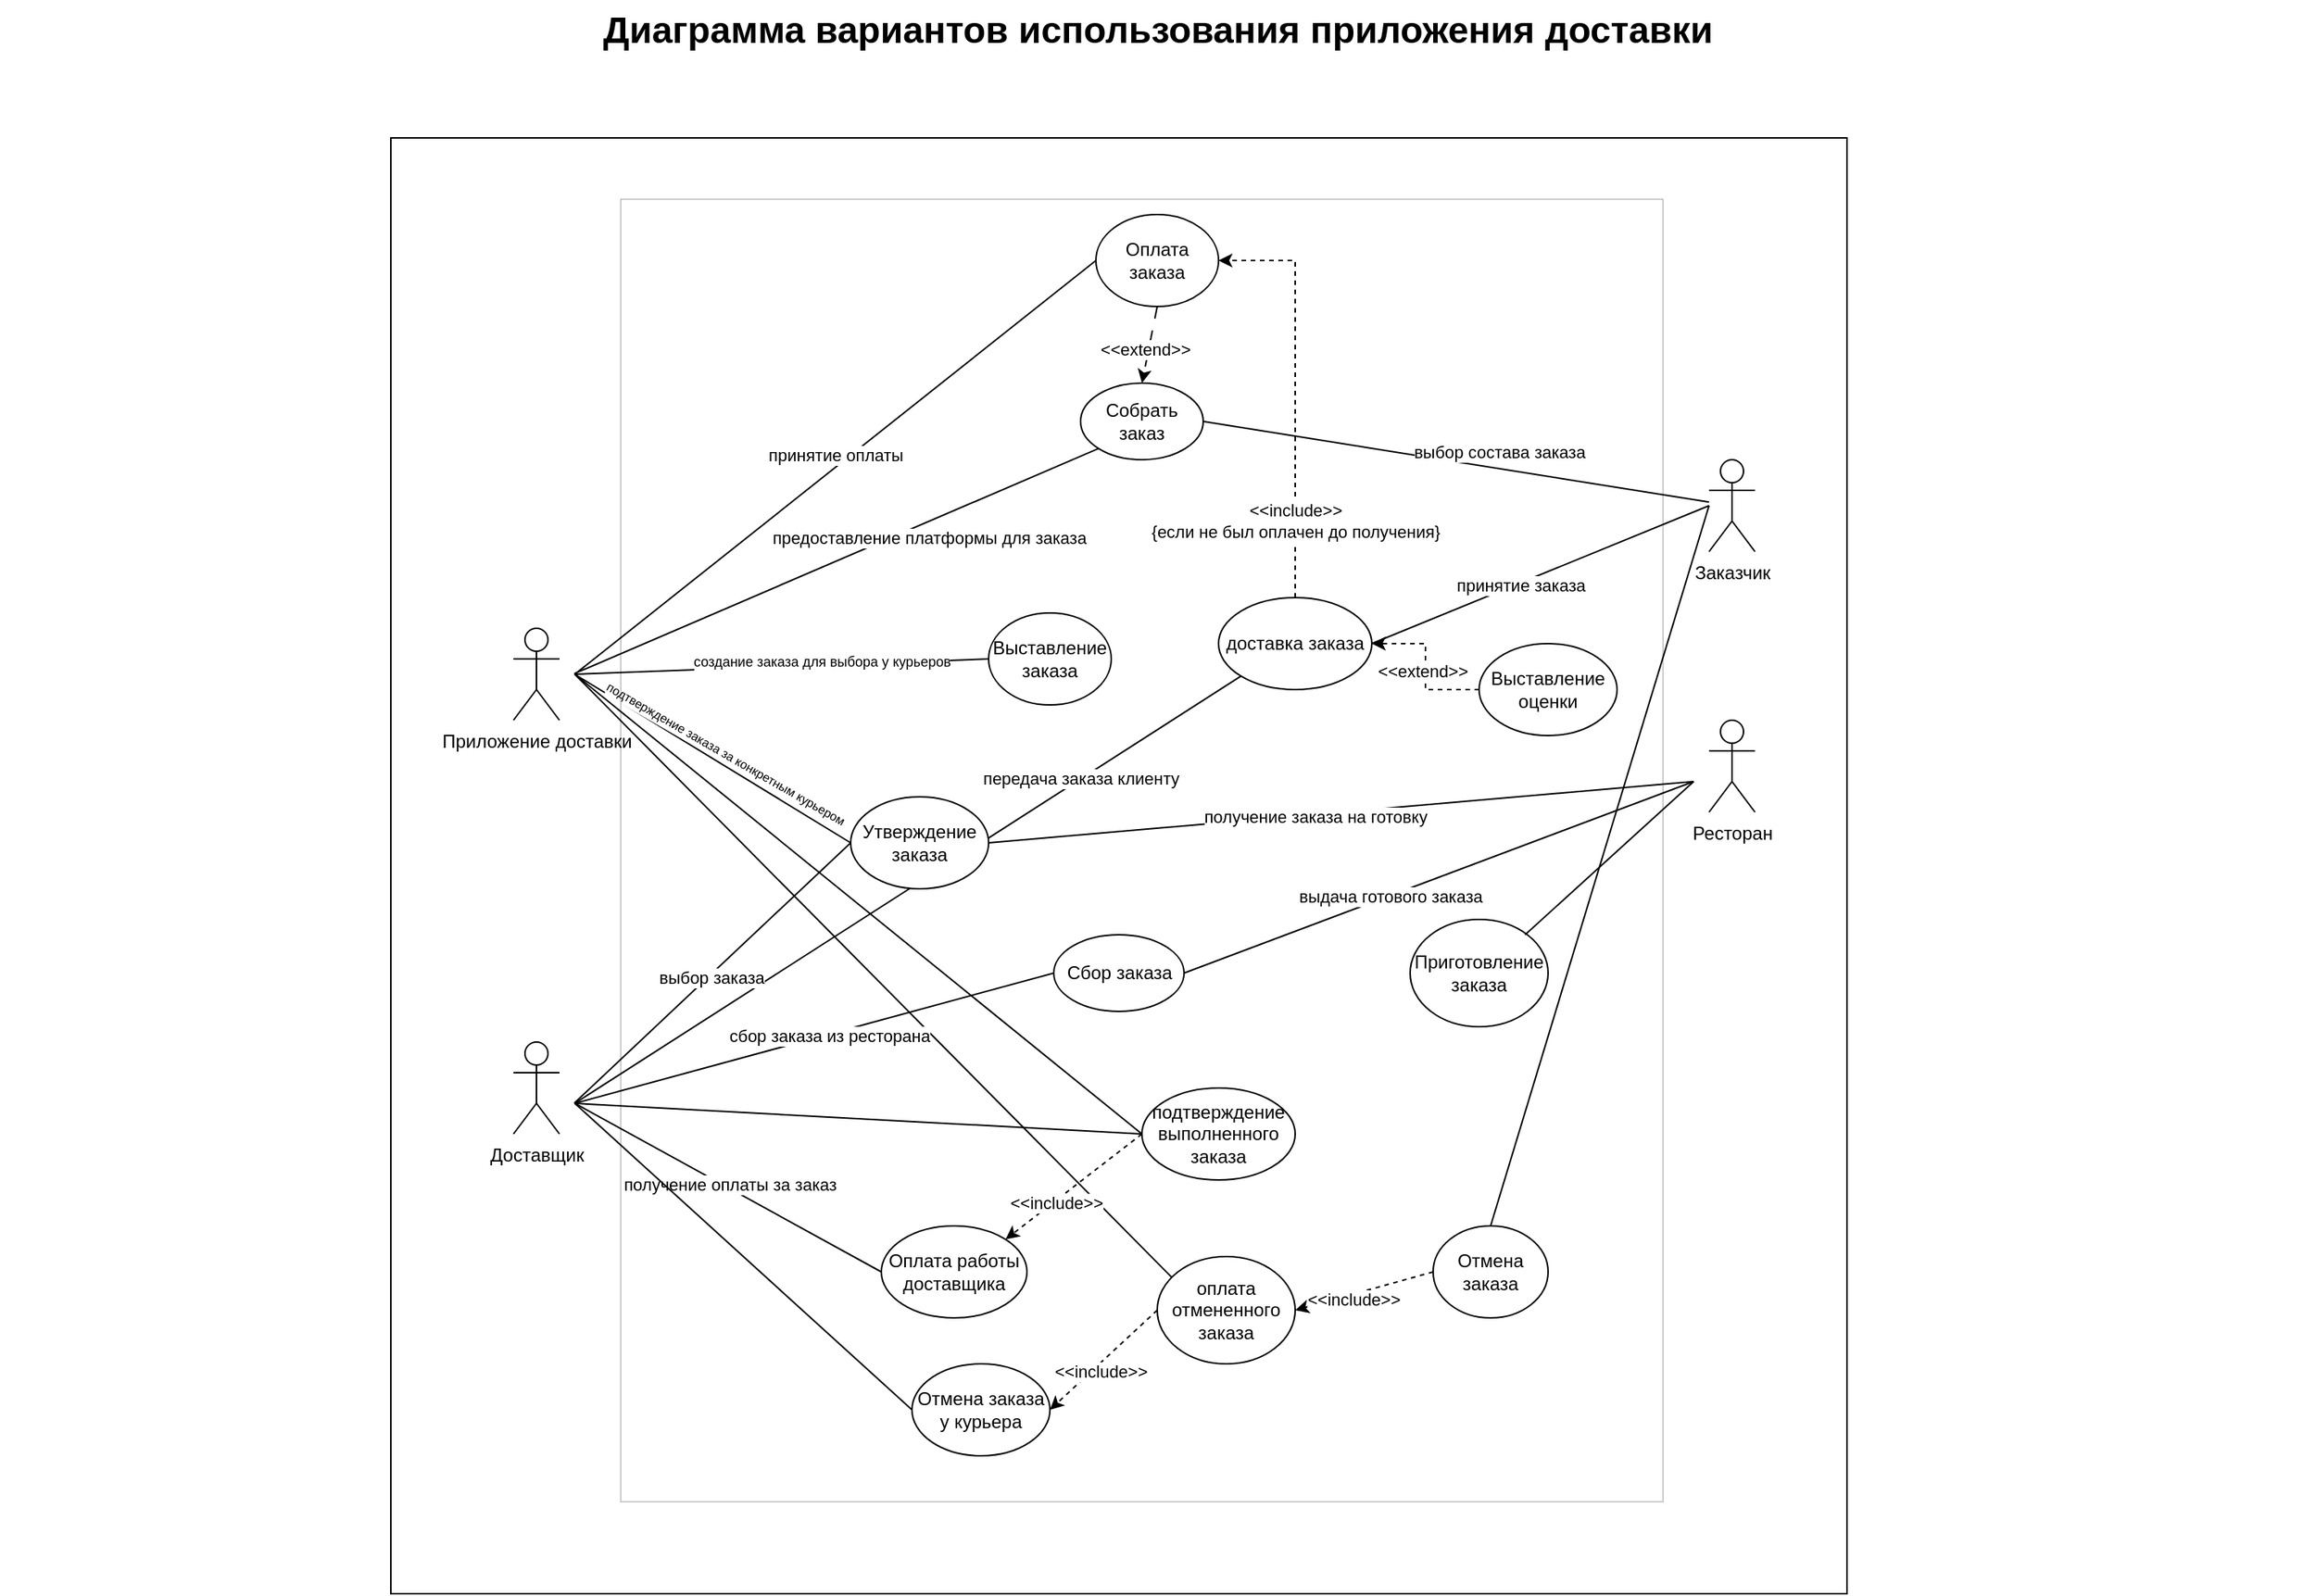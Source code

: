 <mxfile version="24.5.1" type="device">
  <diagram name="Page-1" id="929967ad-93f9-6ef4-fab6-5d389245f69c">
    <mxGraphModel dx="636" dy="435" grid="1" gridSize="10" guides="1" tooltips="1" connect="1" arrows="1" fold="1" page="1" pageScale="1.5" pageWidth="1169" pageHeight="826" background="none" math="0" shadow="0">
      <root>
        <mxCell id="0" style=";html=1;" />
        <mxCell id="1" style=";html=1;" parent="0" />
        <mxCell id="4CAADaE-NXl8xc7BJIIH-15" value="" style="whiteSpace=wrap;html=1;aspect=fixed;" parent="1" vertex="1">
          <mxGeometry x="390" y="210" width="950" height="950" as="geometry" />
        </mxCell>
        <mxCell id="4CAADaE-NXl8xc7BJIIH-97" value="" style="endArrow=none;html=1;rounded=0;entryX=0.164;entryY=0.27;entryDx=0;entryDy=0;entryPerimeter=0;" parent="1" target="4CAADaE-NXl8xc7BJIIH-93" edge="1">
          <mxGeometry width="50" height="50" relative="1" as="geometry">
            <mxPoint x="510" y="560" as="sourcePoint" />
            <mxPoint x="830" y="650" as="targetPoint" />
          </mxGeometry>
        </mxCell>
        <mxCell id="4CAADaE-NXl8xc7BJIIH-75" value="" style="endArrow=none;html=1;rounded=0;entryX=0;entryY=1;entryDx=0;entryDy=0;" parent="1" target="4CAADaE-NXl8xc7BJIIH-68" edge="1">
          <mxGeometry width="50" height="50" relative="1" as="geometry">
            <mxPoint x="510" y="840" as="sourcePoint" />
            <mxPoint x="900" y="670" as="targetPoint" />
          </mxGeometry>
        </mxCell>
        <mxCell id="4CAADaE-NXl8xc7BJIIH-76" value="передача заказа клиенту" style="edgeLabel;html=1;align=center;verticalAlign=middle;resizable=0;points=[];" parent="4CAADaE-NXl8xc7BJIIH-75" vertex="1" connectable="0">
          <mxGeometry x="0.518" y="1" relative="1" as="geometry">
            <mxPoint as="offset" />
          </mxGeometry>
        </mxCell>
        <mxCell id="1672d66443f91eb5-23" value="Диаграмма вариантов использования приложения доставки" style="text;strokeColor=none;fillColor=none;html=1;fontSize=24;fontStyle=1;verticalAlign=middle;align=center;" parent="1" vertex="1">
          <mxGeometry x="135" y="120" width="1510" height="40" as="geometry" />
        </mxCell>
        <mxCell id="4CAADaE-NXl8xc7BJIIH-16" value="Доставщик&lt;div&gt;&lt;br&gt;&lt;/div&gt;" style="shape=umlActor;verticalLabelPosition=bottom;verticalAlign=top;html=1;outlineConnect=0;" parent="1" vertex="1">
          <mxGeometry x="470" y="800" width="30" height="60" as="geometry" />
        </mxCell>
        <mxCell id="4CAADaE-NXl8xc7BJIIH-17" value="Заказчик" style="shape=umlActor;verticalLabelPosition=bottom;verticalAlign=top;html=1;outlineConnect=0;" parent="1" vertex="1">
          <mxGeometry x="1250" y="420" width="30" height="60" as="geometry" />
        </mxCell>
        <mxCell id="4CAADaE-NXl8xc7BJIIH-23" value="Ресторан" style="shape=umlActor;verticalLabelPosition=bottom;verticalAlign=top;html=1;outlineConnect=0;" parent="1" vertex="1">
          <mxGeometry x="1250" y="590" width="30" height="60" as="geometry" />
        </mxCell>
        <mxCell id="4CAADaE-NXl8xc7BJIIH-26" value="Собрать заказ" style="ellipse;whiteSpace=wrap;html=1;" parent="1" vertex="1">
          <mxGeometry x="840" y="370" width="80" height="50" as="geometry" />
        </mxCell>
        <mxCell id="4CAADaE-NXl8xc7BJIIH-27" value="Оплата заказа" style="ellipse;whiteSpace=wrap;html=1;" parent="1" vertex="1">
          <mxGeometry x="850" y="260" width="80" height="60" as="geometry" />
        </mxCell>
        <mxCell id="4CAADaE-NXl8xc7BJIIH-28" value="Приложение доставки" style="shape=umlActor;verticalLabelPosition=bottom;verticalAlign=top;html=1;outlineConnect=0;" parent="1" vertex="1">
          <mxGeometry x="470" y="530" width="30" height="60" as="geometry" />
        </mxCell>
        <mxCell id="4CAADaE-NXl8xc7BJIIH-31" value="Приготовление заказа" style="ellipse;whiteSpace=wrap;html=1;" parent="1" vertex="1">
          <mxGeometry x="1055" y="720" width="90" height="70" as="geometry" />
        </mxCell>
        <mxCell id="4CAADaE-NXl8xc7BJIIH-32" value="Утверждение заказа" style="ellipse;whiteSpace=wrap;html=1;" parent="1" vertex="1">
          <mxGeometry x="690" y="640" width="90" height="60" as="geometry" />
        </mxCell>
        <mxCell id="4CAADaE-NXl8xc7BJIIH-33" value="Сбор заказа" style="ellipse;whiteSpace=wrap;html=1;" parent="1" vertex="1">
          <mxGeometry x="822.5" y="730" width="85" height="50" as="geometry" />
        </mxCell>
        <mxCell id="4CAADaE-NXl8xc7BJIIH-88" style="rounded=0;orthogonalLoop=1;jettySize=auto;html=1;exitX=0;exitY=0.5;exitDx=0;exitDy=0;endArrow=none;endFill=0;" parent="1" source="4CAADaE-NXl8xc7BJIIH-34" edge="1">
          <mxGeometry relative="1" as="geometry">
            <mxPoint x="510" y="840.0" as="targetPoint" />
          </mxGeometry>
        </mxCell>
        <mxCell id="4CAADaE-NXl8xc7BJIIH-89" value="получение оплаты за заказ" style="edgeLabel;html=1;align=center;verticalAlign=middle;resizable=0;points=[];" parent="4CAADaE-NXl8xc7BJIIH-88" vertex="1" connectable="0">
          <mxGeometry x="0.003" y="-2" relative="1" as="geometry">
            <mxPoint as="offset" />
          </mxGeometry>
        </mxCell>
        <mxCell id="4CAADaE-NXl8xc7BJIIH-34" value="Оплата работы доставщика" style="ellipse;whiteSpace=wrap;html=1;" parent="1" vertex="1">
          <mxGeometry x="710" y="920" width="95" height="60" as="geometry" />
        </mxCell>
        <mxCell id="4CAADaE-NXl8xc7BJIIH-84" style="rounded=0;orthogonalLoop=1;jettySize=auto;html=1;exitX=0;exitY=0.5;exitDx=0;exitDy=0;endArrow=none;endFill=0;" parent="1" source="4CAADaE-NXl8xc7BJIIH-35" edge="1">
          <mxGeometry relative="1" as="geometry">
            <mxPoint x="510" y="840.0" as="targetPoint" />
          </mxGeometry>
        </mxCell>
        <mxCell id="4CAADaE-NXl8xc7BJIIH-85" style="rounded=0;orthogonalLoop=1;jettySize=auto;html=1;exitX=0;exitY=0.5;exitDx=0;exitDy=0;endArrow=none;endFill=0;" parent="1" source="4CAADaE-NXl8xc7BJIIH-35" edge="1">
          <mxGeometry relative="1" as="geometry">
            <mxPoint x="510" y="560" as="targetPoint" />
          </mxGeometry>
        </mxCell>
        <mxCell id="4CAADaE-NXl8xc7BJIIH-86" style="rounded=0;orthogonalLoop=1;jettySize=auto;html=1;exitX=0;exitY=0.5;exitDx=0;exitDy=0;entryX=1;entryY=0;entryDx=0;entryDy=0;endArrow=classic;endFill=1;dashed=1;" parent="1" source="4CAADaE-NXl8xc7BJIIH-35" target="4CAADaE-NXl8xc7BJIIH-34" edge="1">
          <mxGeometry relative="1" as="geometry" />
        </mxCell>
        <mxCell id="4CAADaE-NXl8xc7BJIIH-87" value="&amp;lt;&amp;lt;include&amp;gt;&amp;gt;" style="edgeLabel;html=1;align=center;verticalAlign=middle;resizable=0;points=[];" parent="4CAADaE-NXl8xc7BJIIH-86" vertex="1" connectable="0">
          <mxGeometry x="0.294" y="1" relative="1" as="geometry">
            <mxPoint as="offset" />
          </mxGeometry>
        </mxCell>
        <mxCell id="4CAADaE-NXl8xc7BJIIH-35" value="подтверждение выполненного заказа" style="ellipse;whiteSpace=wrap;html=1;" parent="1" vertex="1">
          <mxGeometry x="880" y="830" width="100" height="60" as="geometry" />
        </mxCell>
        <mxCell id="4CAADaE-NXl8xc7BJIIH-38" value="" style="endArrow=none;html=1;rounded=0;" parent="1" source="4CAADaE-NXl8xc7BJIIH-17" edge="1">
          <mxGeometry width="50" height="50" relative="1" as="geometry">
            <mxPoint x="540" y="360" as="sourcePoint" />
            <mxPoint x="920" y="395" as="targetPoint" />
          </mxGeometry>
        </mxCell>
        <mxCell id="4CAADaE-NXl8xc7BJIIH-39" value="выбор состава заказа" style="edgeLabel;html=1;align=center;verticalAlign=middle;resizable=0;points=[];" parent="4CAADaE-NXl8xc7BJIIH-38" vertex="1" connectable="0">
          <mxGeometry x="-0.017" y="6" relative="1" as="geometry">
            <mxPoint x="26" y="-13" as="offset" />
          </mxGeometry>
        </mxCell>
        <mxCell id="4CAADaE-NXl8xc7BJIIH-40" value="" style="endArrow=none;html=1;rounded=0;entryX=0;entryY=1;entryDx=0;entryDy=0;exitX=0.126;exitY=0.368;exitDx=0;exitDy=0;exitPerimeter=0;" parent="1" source="4CAADaE-NXl8xc7BJIIH-15" target="4CAADaE-NXl8xc7BJIIH-26" edge="1">
          <mxGeometry width="50" height="50" relative="1" as="geometry">
            <mxPoint x="550" y="515" as="sourcePoint" />
            <mxPoint x="600" y="465" as="targetPoint" />
          </mxGeometry>
        </mxCell>
        <mxCell id="4CAADaE-NXl8xc7BJIIH-41" value="предоставление платформы для заказа" style="edgeLabel;html=1;align=center;verticalAlign=middle;resizable=0;points=[];" parent="4CAADaE-NXl8xc7BJIIH-40" vertex="1" connectable="0">
          <mxGeometry x="0.102" y="8" relative="1" as="geometry">
            <mxPoint x="46" y="-1" as="offset" />
          </mxGeometry>
        </mxCell>
        <mxCell id="4CAADaE-NXl8xc7BJIIH-45" value="" style="endArrow=classic;html=1;rounded=0;entryX=0.5;entryY=0;entryDx=0;entryDy=0;exitX=0.5;exitY=1;exitDx=0;exitDy=0;dashed=1;dashPattern=8 8;" parent="1" source="4CAADaE-NXl8xc7BJIIH-27" target="4CAADaE-NXl8xc7BJIIH-26" edge="1">
          <mxGeometry relative="1" as="geometry">
            <mxPoint x="860" y="349.41" as="sourcePoint" />
            <mxPoint x="960" y="349.41" as="targetPoint" />
          </mxGeometry>
        </mxCell>
        <mxCell id="4CAADaE-NXl8xc7BJIIH-48" value="&amp;lt;&amp;lt;extend&amp;gt;&amp;gt;" style="edgeLabel;html=1;align=center;verticalAlign=middle;resizable=0;points=[];" parent="4CAADaE-NXl8xc7BJIIH-45" vertex="1" connectable="0">
          <mxGeometry x="0.11" y="-3" relative="1" as="geometry">
            <mxPoint as="offset" />
          </mxGeometry>
        </mxCell>
        <mxCell id="4CAADaE-NXl8xc7BJIIH-50" value="" style="endArrow=none;html=1;rounded=0;entryX=0;entryY=0.5;entryDx=0;entryDy=0;" parent="1" target="4CAADaE-NXl8xc7BJIIH-29" edge="1">
          <mxGeometry width="50" height="50" relative="1" as="geometry">
            <mxPoint x="510" y="560" as="sourcePoint" />
            <mxPoint x="640" y="510" as="targetPoint" />
          </mxGeometry>
        </mxCell>
        <mxCell id="4CAADaE-NXl8xc7BJIIH-51" value="&lt;font style=&quot;font-size: 9px;&quot;&gt;создание заказа для выбора у курьеров&lt;/font&gt;" style="edgeLabel;html=1;align=center;verticalAlign=middle;resizable=0;points=[];rotation=0;" parent="4CAADaE-NXl8xc7BJIIH-50" vertex="1" connectable="0">
          <mxGeometry x="-0.069" y="3" relative="1" as="geometry">
            <mxPoint x="35" y="-2" as="offset" />
          </mxGeometry>
        </mxCell>
        <mxCell id="4CAADaE-NXl8xc7BJIIH-54" value="" style="endArrow=none;html=1;rounded=0;entryX=0;entryY=0.5;entryDx=0;entryDy=0;exitX=0.126;exitY=0.663;exitDx=0;exitDy=0;exitPerimeter=0;" parent="1" source="4CAADaE-NXl8xc7BJIIH-15" target="4CAADaE-NXl8xc7BJIIH-32" edge="1">
          <mxGeometry width="50" height="50" relative="1" as="geometry">
            <mxPoint x="580" y="800" as="sourcePoint" />
            <mxPoint x="630" y="750" as="targetPoint" />
          </mxGeometry>
        </mxCell>
        <mxCell id="4CAADaE-NXl8xc7BJIIH-57" value="выбор заказа" style="edgeLabel;html=1;align=center;verticalAlign=middle;resizable=0;points=[];" parent="4CAADaE-NXl8xc7BJIIH-54" vertex="1" connectable="0">
          <mxGeometry x="-0.028" y="-2" relative="1" as="geometry">
            <mxPoint y="-1" as="offset" />
          </mxGeometry>
        </mxCell>
        <mxCell id="4CAADaE-NXl8xc7BJIIH-55" value="" style="endArrow=none;html=1;rounded=0;entryX=0;entryY=0.5;entryDx=0;entryDy=0;" parent="1" target="4CAADaE-NXl8xc7BJIIH-32" edge="1">
          <mxGeometry width="50" height="50" relative="1" as="geometry">
            <mxPoint x="510" y="560" as="sourcePoint" />
            <mxPoint x="620" y="620" as="targetPoint" />
          </mxGeometry>
        </mxCell>
        <mxCell id="4CAADaE-NXl8xc7BJIIH-56" value="&lt;font style=&quot;font-size: 8px;&quot;&gt;подтверждение заказа за конкретным курьером&lt;/font&gt;" style="edgeLabel;html=1;align=center;verticalAlign=middle;resizable=0;points=[];rotation=30;" parent="4CAADaE-NXl8xc7BJIIH-55" vertex="1" connectable="0">
          <mxGeometry x="-0.003" y="3" relative="1" as="geometry">
            <mxPoint x="8" y="-2" as="offset" />
          </mxGeometry>
        </mxCell>
        <mxCell id="4CAADaE-NXl8xc7BJIIH-58" value="" style="endArrow=none;html=1;rounded=0;entryX=1;entryY=0.5;entryDx=0;entryDy=0;" parent="1" target="4CAADaE-NXl8xc7BJIIH-32" edge="1">
          <mxGeometry width="50" height="50" relative="1" as="geometry">
            <mxPoint x="1240" y="630" as="sourcePoint" />
            <mxPoint x="890" y="640" as="targetPoint" />
          </mxGeometry>
        </mxCell>
        <mxCell id="4CAADaE-NXl8xc7BJIIH-59" value="получение заказа на готовку" style="edgeLabel;html=1;align=center;verticalAlign=middle;resizable=0;points=[];" parent="4CAADaE-NXl8xc7BJIIH-58" vertex="1" connectable="0">
          <mxGeometry x="0.075" y="1" relative="1" as="geometry">
            <mxPoint as="offset" />
          </mxGeometry>
        </mxCell>
        <mxCell id="4CAADaE-NXl8xc7BJIIH-60" value="" style="endArrow=none;html=1;rounded=0;" parent="1" edge="1">
          <mxGeometry width="50" height="50" relative="1" as="geometry">
            <mxPoint x="1130" y="730" as="sourcePoint" />
            <mxPoint x="1240" y="630" as="targetPoint" />
          </mxGeometry>
        </mxCell>
        <mxCell id="4CAADaE-NXl8xc7BJIIH-63" value="" style="endArrow=none;html=1;rounded=0;entryX=0;entryY=0.5;entryDx=0;entryDy=0;" parent="1" target="4CAADaE-NXl8xc7BJIIH-33" edge="1">
          <mxGeometry width="50" height="50" relative="1" as="geometry">
            <mxPoint x="510" y="840" as="sourcePoint" />
            <mxPoint x="720" y="790" as="targetPoint" />
          </mxGeometry>
        </mxCell>
        <mxCell id="4CAADaE-NXl8xc7BJIIH-65" value="сбор заказа из ресторана" style="edgeLabel;html=1;align=center;verticalAlign=middle;resizable=0;points=[];" parent="4CAADaE-NXl8xc7BJIIH-63" vertex="1" connectable="0">
          <mxGeometry x="0.058" y="-1" relative="1" as="geometry">
            <mxPoint as="offset" />
          </mxGeometry>
        </mxCell>
        <mxCell id="4CAADaE-NXl8xc7BJIIH-66" value="" style="endArrow=none;html=1;rounded=0;exitX=1;exitY=0.5;exitDx=0;exitDy=0;" parent="1" source="4CAADaE-NXl8xc7BJIIH-33" edge="1">
          <mxGeometry width="50" height="50" relative="1" as="geometry">
            <mxPoint x="970" y="750" as="sourcePoint" />
            <mxPoint x="1240" y="630" as="targetPoint" />
          </mxGeometry>
        </mxCell>
        <mxCell id="4CAADaE-NXl8xc7BJIIH-67" value="выдача готового заказа" style="edgeLabel;html=1;align=center;verticalAlign=middle;resizable=0;points=[];" parent="4CAADaE-NXl8xc7BJIIH-66" vertex="1" connectable="0">
          <mxGeometry x="-0.191" y="-1" relative="1" as="geometry">
            <mxPoint y="-1" as="offset" />
          </mxGeometry>
        </mxCell>
        <mxCell id="4CAADaE-NXl8xc7BJIIH-77" style="rounded=0;orthogonalLoop=1;jettySize=auto;html=1;exitX=1;exitY=0.5;exitDx=0;exitDy=0;endArrow=none;endFill=0;" parent="1" source="4CAADaE-NXl8xc7BJIIH-68" edge="1">
          <mxGeometry relative="1" as="geometry">
            <mxPoint x="1250" y="450.0" as="targetPoint" />
          </mxGeometry>
        </mxCell>
        <mxCell id="4CAADaE-NXl8xc7BJIIH-78" value="принятие заказа" style="edgeLabel;html=1;align=center;verticalAlign=middle;resizable=0;points=[];" parent="4CAADaE-NXl8xc7BJIIH-77" vertex="1" connectable="0">
          <mxGeometry x="-0.12" y="-1" relative="1" as="geometry">
            <mxPoint as="offset" />
          </mxGeometry>
        </mxCell>
        <mxCell id="4CAADaE-NXl8xc7BJIIH-81" style="edgeStyle=orthogonalEdgeStyle;rounded=0;orthogonalLoop=1;jettySize=auto;html=1;exitX=0.5;exitY=0;exitDx=0;exitDy=0;entryX=1;entryY=0.5;entryDx=0;entryDy=0;dashed=1;" parent="1" source="4CAADaE-NXl8xc7BJIIH-68" target="4CAADaE-NXl8xc7BJIIH-27" edge="1">
          <mxGeometry relative="1" as="geometry" />
        </mxCell>
        <mxCell id="4CAADaE-NXl8xc7BJIIH-82" value="&amp;lt;&amp;lt;include&amp;gt;&amp;gt;&lt;div&gt;{если не был оплачен до получения}&lt;/div&gt;" style="edgeLabel;html=1;align=center;verticalAlign=middle;resizable=0;points=[];" parent="4CAADaE-NXl8xc7BJIIH-81" vertex="1" connectable="0">
          <mxGeometry x="0.132" y="-3" relative="1" as="geometry">
            <mxPoint x="-3" y="103" as="offset" />
          </mxGeometry>
        </mxCell>
        <mxCell id="4CAADaE-NXl8xc7BJIIH-68" value="доставка заказа" style="ellipse;whiteSpace=wrap;html=1;" parent="1" vertex="1">
          <mxGeometry x="930" y="510" width="100" height="60" as="geometry" />
        </mxCell>
        <mxCell id="4CAADaE-NXl8xc7BJIIH-69" value="" style="endArrow=none;html=1;rounded=0;entryX=0;entryY=0.5;entryDx=0;entryDy=0;" parent="1" target="4CAADaE-NXl8xc7BJIIH-27" edge="1">
          <mxGeometry width="50" height="50" relative="1" as="geometry">
            <mxPoint x="510" y="560" as="sourcePoint" />
            <mxPoint x="680" y="370" as="targetPoint" />
          </mxGeometry>
        </mxCell>
        <mxCell id="4CAADaE-NXl8xc7BJIIH-70" value="принятие оплаты" style="edgeLabel;html=1;align=center;verticalAlign=middle;resizable=0;points=[];" parent="4CAADaE-NXl8xc7BJIIH-69" vertex="1" connectable="0">
          <mxGeometry x="0.023" y="7" relative="1" as="geometry">
            <mxPoint as="offset" />
          </mxGeometry>
        </mxCell>
        <mxCell id="4CAADaE-NXl8xc7BJIIH-79" style="edgeStyle=orthogonalEdgeStyle;rounded=0;orthogonalLoop=1;jettySize=auto;html=1;exitX=0;exitY=0.5;exitDx=0;exitDy=0;entryX=1;entryY=0.5;entryDx=0;entryDy=0;dashed=1;" parent="1" source="4CAADaE-NXl8xc7BJIIH-36" target="4CAADaE-NXl8xc7BJIIH-68" edge="1">
          <mxGeometry relative="1" as="geometry" />
        </mxCell>
        <mxCell id="4CAADaE-NXl8xc7BJIIH-80" value="&amp;lt;&amp;lt;extend&amp;gt;&amp;gt;" style="edgeLabel;html=1;align=center;verticalAlign=middle;resizable=0;points=[];" parent="4CAADaE-NXl8xc7BJIIH-79" vertex="1" connectable="0">
          <mxGeometry x="-0.059" y="2" relative="1" as="geometry">
            <mxPoint as="offset" />
          </mxGeometry>
        </mxCell>
        <mxCell id="4CAADaE-NXl8xc7BJIIH-36" value="Выставление оценки" style="ellipse;whiteSpace=wrap;html=1;" parent="1" vertex="1">
          <mxGeometry x="1100" y="540" width="90" height="60" as="geometry" />
        </mxCell>
        <mxCell id="4CAADaE-NXl8xc7BJIIH-74" value="" style="swimlane;startSize=0;opacity=20;" parent="1" vertex="1">
          <mxGeometry x="540" y="250" width="680" height="850" as="geometry" />
        </mxCell>
        <mxCell id="4CAADaE-NXl8xc7BJIIH-100" value="" style="endArrow=none;html=1;rounded=0;entryX=0;entryY=0.5;entryDx=0;entryDy=0;" parent="4CAADaE-NXl8xc7BJIIH-74" target="4CAADaE-NXl8xc7BJIIH-99" edge="1">
          <mxGeometry width="50" height="50" relative="1" as="geometry">
            <mxPoint x="-30" y="590" as="sourcePoint" />
            <mxPoint x="90" y="730" as="targetPoint" />
          </mxGeometry>
        </mxCell>
        <mxCell id="4CAADaE-NXl8xc7BJIIH-29" value="Выставление заказа" style="ellipse;whiteSpace=wrap;html=1;" parent="4CAADaE-NXl8xc7BJIIH-74" vertex="1">
          <mxGeometry x="240" y="270" width="80" height="60" as="geometry" />
        </mxCell>
        <mxCell id="4CAADaE-NXl8xc7BJIIH-91" style="rounded=0;orthogonalLoop=1;jettySize=auto;html=1;exitX=0.5;exitY=0;exitDx=0;exitDy=0;endArrow=none;endFill=0;" parent="4CAADaE-NXl8xc7BJIIH-74" source="4CAADaE-NXl8xc7BJIIH-30" edge="1">
          <mxGeometry relative="1" as="geometry">
            <mxPoint x="710" y="200" as="targetPoint" />
          </mxGeometry>
        </mxCell>
        <mxCell id="4CAADaE-NXl8xc7BJIIH-30" value="Отмена заказа" style="ellipse;whiteSpace=wrap;html=1;" parent="4CAADaE-NXl8xc7BJIIH-74" vertex="1">
          <mxGeometry x="530" y="670" width="75" height="60" as="geometry" />
        </mxCell>
        <mxCell id="4CAADaE-NXl8xc7BJIIH-103" style="rounded=0;orthogonalLoop=1;jettySize=auto;html=1;exitX=0;exitY=0.5;exitDx=0;exitDy=0;entryX=1;entryY=0.5;entryDx=0;entryDy=0;dashed=1;" parent="1" source="4CAADaE-NXl8xc7BJIIH-93" target="4CAADaE-NXl8xc7BJIIH-99" edge="1">
          <mxGeometry relative="1" as="geometry" />
        </mxCell>
        <mxCell id="4CAADaE-NXl8xc7BJIIH-104" value="&amp;lt;&amp;lt;include&amp;gt;&amp;gt;" style="edgeLabel;html=1;align=center;verticalAlign=middle;resizable=0;points=[];" parent="4CAADaE-NXl8xc7BJIIH-103" vertex="1" connectable="0">
          <mxGeometry x="0.128" y="4" relative="1" as="geometry">
            <mxPoint as="offset" />
          </mxGeometry>
        </mxCell>
        <mxCell id="4CAADaE-NXl8xc7BJIIH-93" value="оплата отмененного заказа" style="ellipse;whiteSpace=wrap;html=1;" parent="1" vertex="1">
          <mxGeometry x="890" y="940" width="90" height="70" as="geometry" />
        </mxCell>
        <mxCell id="4CAADaE-NXl8xc7BJIIH-95" style="rounded=0;orthogonalLoop=1;jettySize=auto;html=1;exitX=0;exitY=0.5;exitDx=0;exitDy=0;entryX=1;entryY=0.5;entryDx=0;entryDy=0;dashed=1;" parent="1" source="4CAADaE-NXl8xc7BJIIH-30" target="4CAADaE-NXl8xc7BJIIH-93" edge="1">
          <mxGeometry relative="1" as="geometry" />
        </mxCell>
        <mxCell id="4CAADaE-NXl8xc7BJIIH-96" value="&amp;lt;&amp;lt;include&amp;gt;&amp;gt;" style="edgeLabel;html=1;align=center;verticalAlign=middle;resizable=0;points=[];" parent="4CAADaE-NXl8xc7BJIIH-95" vertex="1" connectable="0">
          <mxGeometry x="0.174" y="3" relative="1" as="geometry">
            <mxPoint as="offset" />
          </mxGeometry>
        </mxCell>
        <mxCell id="4CAADaE-NXl8xc7BJIIH-99" value="Отмена заказа у курьера" style="ellipse;whiteSpace=wrap;html=1;" parent="1" vertex="1">
          <mxGeometry x="730" y="1010" width="90" height="60" as="geometry" />
        </mxCell>
      </root>
    </mxGraphModel>
  </diagram>
</mxfile>
